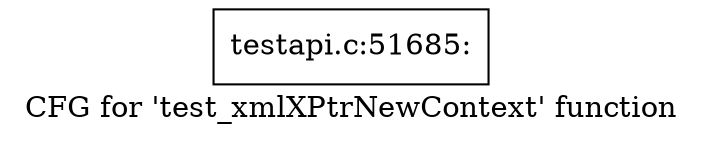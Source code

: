 digraph "CFG for 'test_xmlXPtrNewContext' function" {
	label="CFG for 'test_xmlXPtrNewContext' function";

	Node0x5c07b40 [shape=record,label="{testapi.c:51685:}"];
}
